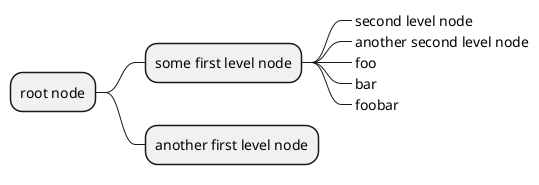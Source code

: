 @startmindmap
* root node
** some first level node
***_ second level node
***_ another second level node
***_ foo
***_ bar
***_ foobar
** another first level node
@endmindmap